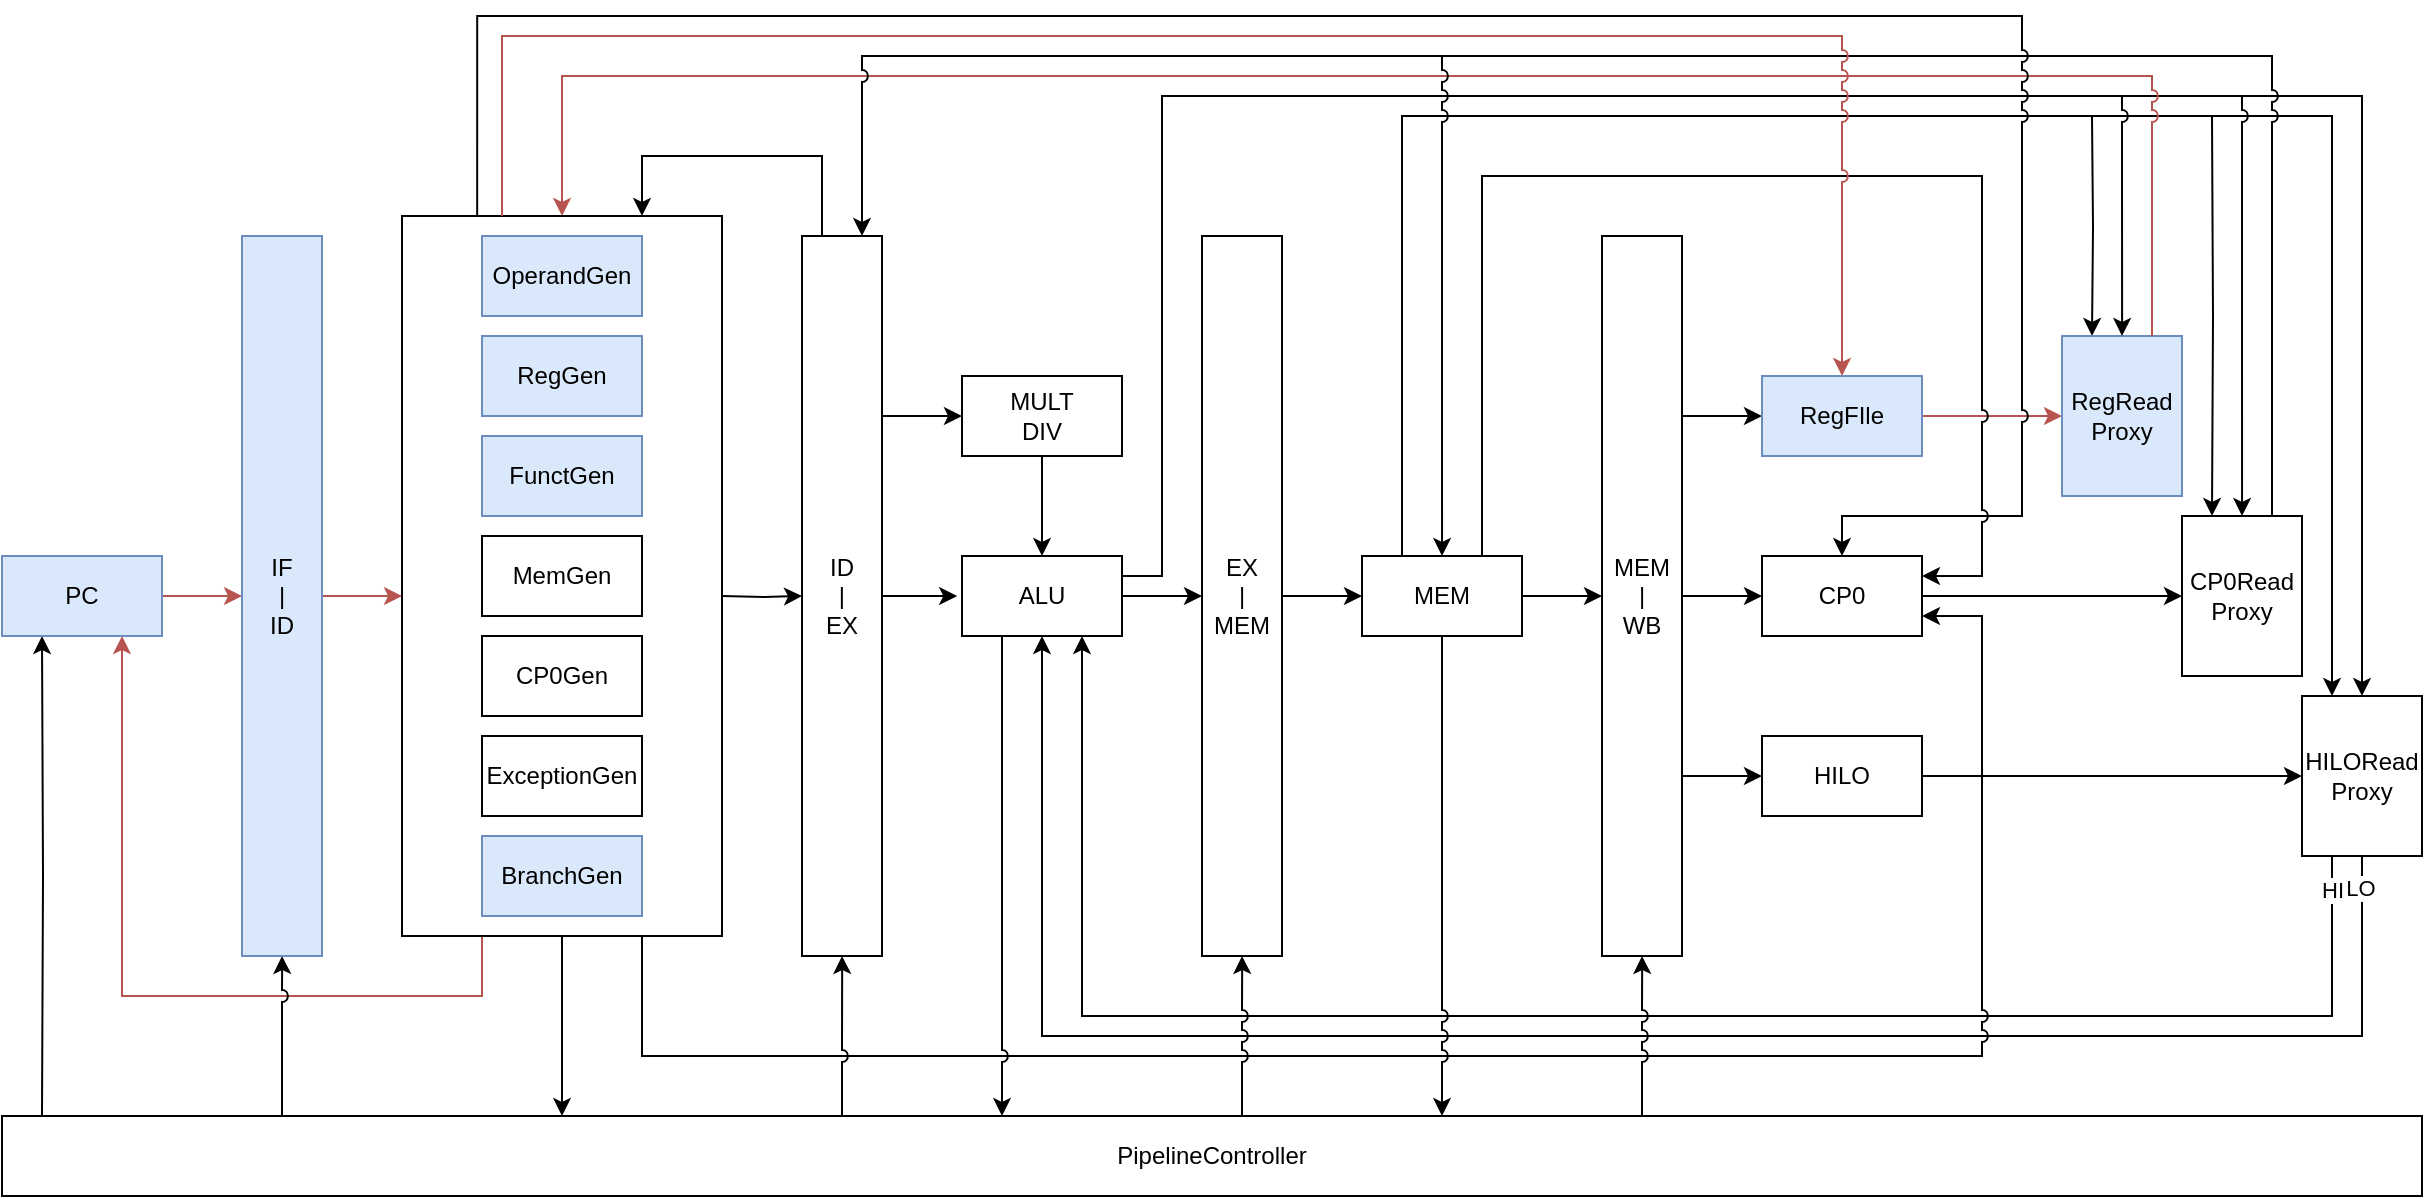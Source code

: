 <mxfile version="14.4.3" type="github">
  <diagram id="Vwi1EXBxK2TPIhp4Lb0i" name="Page-1">
    <mxGraphModel dx="884" dy="797" grid="1" gridSize="10" guides="1" tooltips="1" connect="1" arrows="1" fold="1" page="1" pageScale="1" pageWidth="1654" pageHeight="1169" math="0" shadow="0">
      <root>
        <mxCell id="0" />
        <mxCell id="1" parent="0" />
        <mxCell id="dGaUdl5ERuG80IKLjUwU-427" value="" style="endArrow=none;html=1;" edge="1" parent="1">
          <mxGeometry width="50" height="50" relative="1" as="geometry">
            <mxPoint x="1340" y="210" as="sourcePoint" />
            <mxPoint x="1400" y="210" as="targetPoint" />
          </mxGeometry>
        </mxCell>
        <mxCell id="dGaUdl5ERuG80IKLjUwU-428" value="" style="endArrow=none;html=1;" edge="1" parent="1">
          <mxGeometry width="50" height="50" relative="1" as="geometry">
            <mxPoint x="1325" y="220" as="sourcePoint" />
            <mxPoint x="1385" y="220" as="targetPoint" />
          </mxGeometry>
        </mxCell>
        <mxCell id="dGaUdl5ERuG80IKLjUwU-429" value="" style="endArrow=none;html=1;exitX=1;exitY=0.25;exitDx=0;exitDy=0;jumpStyle=arc;rounded=0;" edge="1" parent="1" source="dGaUdl5ERuG80IKLjUwU-465">
          <mxGeometry width="50" height="50" relative="1" as="geometry">
            <mxPoint x="840" y="320" as="sourcePoint" />
            <mxPoint x="1341.333" y="210" as="targetPoint" />
            <Array as="points">
              <mxPoint x="860" y="450" />
              <mxPoint x="860" y="210" />
            </Array>
          </mxGeometry>
        </mxCell>
        <mxCell id="dGaUdl5ERuG80IKLjUwU-430" value="" style="endArrow=none;html=1;exitX=0.25;exitY=0;exitDx=0;exitDy=0;rounded=0;" edge="1" parent="1" source="dGaUdl5ERuG80IKLjUwU-468">
          <mxGeometry width="50" height="50" relative="1" as="geometry">
            <mxPoint x="975" y="440" as="sourcePoint" />
            <mxPoint x="1325" y="220" as="targetPoint" />
            <Array as="points">
              <mxPoint x="980" y="220" />
            </Array>
          </mxGeometry>
        </mxCell>
        <mxCell id="dGaUdl5ERuG80IKLjUwU-431" style="edgeStyle=orthogonalEdgeStyle;rounded=0;orthogonalLoop=1;jettySize=auto;html=1;exitX=0.5;exitY=1;exitDx=0;exitDy=0;entryX=0.5;entryY=1;entryDx=0;entryDy=0;" edge="1" parent="1" source="dGaUdl5ERuG80IKLjUwU-479" target="dGaUdl5ERuG80IKLjUwU-465">
          <mxGeometry relative="1" as="geometry">
            <Array as="points">
              <mxPoint x="1460" y="680" />
              <mxPoint x="800" y="680" />
            </Array>
          </mxGeometry>
        </mxCell>
        <mxCell id="dGaUdl5ERuG80IKLjUwU-432" value="LO" style="edgeLabel;html=1;align=center;verticalAlign=middle;resizable=0;points=[];" vertex="1" connectable="0" parent="dGaUdl5ERuG80IKLjUwU-431">
          <mxGeometry x="-0.967" y="-1" relative="1" as="geometry">
            <mxPoint as="offset" />
          </mxGeometry>
        </mxCell>
        <mxCell id="dGaUdl5ERuG80IKLjUwU-433" style="edgeStyle=orthogonalEdgeStyle;rounded=0;orthogonalLoop=1;jettySize=auto;html=1;exitX=0.25;exitY=1;exitDx=0;exitDy=0;entryX=0.75;entryY=1;entryDx=0;entryDy=0;" edge="1" parent="1" source="dGaUdl5ERuG80IKLjUwU-479" target="dGaUdl5ERuG80IKLjUwU-465">
          <mxGeometry relative="1" as="geometry">
            <Array as="points">
              <mxPoint x="1445" y="670" />
              <mxPoint x="820" y="670" />
            </Array>
          </mxGeometry>
        </mxCell>
        <mxCell id="dGaUdl5ERuG80IKLjUwU-434" value="HI" style="edgeLabel;html=1;align=center;verticalAlign=middle;resizable=0;points=[];" vertex="1" connectable="0" parent="dGaUdl5ERuG80IKLjUwU-433">
          <mxGeometry x="-0.962" relative="1" as="geometry">
            <mxPoint as="offset" />
          </mxGeometry>
        </mxCell>
        <mxCell id="dGaUdl5ERuG80IKLjUwU-435" style="edgeStyle=orthogonalEdgeStyle;rounded=0;orthogonalLoop=1;jettySize=auto;html=1;entryX=0.75;entryY=1;entryDx=0;entryDy=0;fillColor=#f8cecc;strokeColor=#b85450;" edge="1" parent="1" source="dGaUdl5ERuG80IKLjUwU-485" target="dGaUdl5ERuG80IKLjUwU-442">
          <mxGeometry relative="1" as="geometry">
            <Array as="points">
              <mxPoint x="520" y="660" />
              <mxPoint x="340" y="660" />
            </Array>
            <mxPoint x="500" y="650" as="sourcePoint" />
          </mxGeometry>
        </mxCell>
        <mxCell id="dGaUdl5ERuG80IKLjUwU-436" style="edgeStyle=orthogonalEdgeStyle;rounded=0;orthogonalLoop=1;jettySize=auto;html=1;entryX=1;entryY=0.75;entryDx=0;entryDy=0;jumpStyle=arc;" edge="1" parent="1" source="dGaUdl5ERuG80IKLjUwU-485" target="dGaUdl5ERuG80IKLjUwU-472">
          <mxGeometry relative="1" as="geometry">
            <Array as="points">
              <mxPoint x="600" y="690" />
              <mxPoint x="1270" y="690" />
              <mxPoint x="1270" y="470" />
            </Array>
            <mxPoint x="620" y="670" as="sourcePoint" />
          </mxGeometry>
        </mxCell>
        <mxCell id="dGaUdl5ERuG80IKLjUwU-437" style="edgeStyle=orthogonalEdgeStyle;rounded=0;orthogonalLoop=1;jettySize=auto;html=1;jumpStyle=arc;" edge="1" parent="1" target="dGaUdl5ERuG80IKLjUwU-479">
          <mxGeometry relative="1" as="geometry">
            <Array as="points">
              <mxPoint x="1460" y="210" />
            </Array>
            <mxPoint x="1400" y="210" as="sourcePoint" />
          </mxGeometry>
        </mxCell>
        <mxCell id="dGaUdl5ERuG80IKLjUwU-438" style="edgeStyle=orthogonalEdgeStyle;rounded=0;orthogonalLoop=1;jettySize=auto;html=1;entryX=0.25;entryY=0;entryDx=0;entryDy=0;endFill=1;snapToPoint=0;" edge="1" parent="1" target="dGaUdl5ERuG80IKLjUwU-479">
          <mxGeometry relative="1" as="geometry">
            <Array as="points">
              <mxPoint x="1445" y="220" />
            </Array>
            <mxPoint x="1385" y="220" as="sourcePoint" />
          </mxGeometry>
        </mxCell>
        <mxCell id="dGaUdl5ERuG80IKLjUwU-439" value="PipelineController" style="rounded=0;whiteSpace=wrap;html=1;direction=south;" vertex="1" parent="1">
          <mxGeometry x="280" y="720" width="1210" height="40" as="geometry" />
        </mxCell>
        <mxCell id="dGaUdl5ERuG80IKLjUwU-440" style="edgeStyle=orthogonalEdgeStyle;rounded=0;orthogonalLoop=1;jettySize=auto;html=1;exitX=1;exitY=0.5;exitDx=0;exitDy=0;fillColor=#f8cecc;strokeColor=#b85450;" edge="1" parent="1" source="dGaUdl5ERuG80IKLjUwU-442" target="dGaUdl5ERuG80IKLjUwU-445">
          <mxGeometry relative="1" as="geometry" />
        </mxCell>
        <mxCell id="dGaUdl5ERuG80IKLjUwU-441" style="edgeStyle=orthogonalEdgeStyle;rounded=0;orthogonalLoop=1;jettySize=auto;html=1;entryX=0.25;entryY=1;entryDx=0;entryDy=0;" edge="1" parent="1" target="dGaUdl5ERuG80IKLjUwU-442">
          <mxGeometry relative="1" as="geometry">
            <mxPoint x="300" y="720" as="sourcePoint" />
          </mxGeometry>
        </mxCell>
        <mxCell id="dGaUdl5ERuG80IKLjUwU-442" value="PC" style="rounded=0;whiteSpace=wrap;html=1;fillColor=#dae8fc;strokeColor=#6c8ebf;" vertex="1" parent="1">
          <mxGeometry x="280" y="440" width="80" height="40" as="geometry" />
        </mxCell>
        <mxCell id="dGaUdl5ERuG80IKLjUwU-443" style="edgeStyle=orthogonalEdgeStyle;rounded=0;orthogonalLoop=1;jettySize=auto;html=1;exitX=1;exitY=0.5;exitDx=0;exitDy=0;entryX=0;entryY=0.5;entryDx=0;entryDy=0;fillColor=#f8cecc;strokeColor=#b85450;" edge="1" parent="1" source="dGaUdl5ERuG80IKLjUwU-445">
          <mxGeometry relative="1" as="geometry">
            <mxPoint x="480" y="460" as="targetPoint" />
          </mxGeometry>
        </mxCell>
        <mxCell id="dGaUdl5ERuG80IKLjUwU-444" style="edgeStyle=orthogonalEdgeStyle;rounded=0;orthogonalLoop=1;jettySize=auto;html=1;entryX=0.5;entryY=1;entryDx=0;entryDy=0;jumpStyle=arc;" edge="1" parent="1" target="dGaUdl5ERuG80IKLjUwU-445">
          <mxGeometry relative="1" as="geometry">
            <mxPoint x="420" y="720" as="sourcePoint" />
          </mxGeometry>
        </mxCell>
        <mxCell id="dGaUdl5ERuG80IKLjUwU-445" value="IF&lt;br&gt;|&lt;br&gt;ID" style="rounded=0;whiteSpace=wrap;html=1;fillColor=#dae8fc;strokeColor=#6c8ebf;" vertex="1" parent="1">
          <mxGeometry x="400" y="280" width="40" height="360" as="geometry" />
        </mxCell>
        <mxCell id="dGaUdl5ERuG80IKLjUwU-446" style="edgeStyle=orthogonalEdgeStyle;rounded=0;orthogonalLoop=1;jettySize=auto;html=1;exitX=1;exitY=0.25;exitDx=0;exitDy=0;entryX=0;entryY=0.5;entryDx=0;entryDy=0;" edge="1" parent="1" source="dGaUdl5ERuG80IKLjUwU-450" target="dGaUdl5ERuG80IKLjUwU-462">
          <mxGeometry relative="1" as="geometry" />
        </mxCell>
        <mxCell id="dGaUdl5ERuG80IKLjUwU-447" style="edgeStyle=orthogonalEdgeStyle;rounded=0;orthogonalLoop=1;jettySize=auto;html=1;exitX=1;exitY=0.5;exitDx=0;exitDy=0;entryX=-0.03;entryY=0.482;entryDx=0;entryDy=0;entryPerimeter=0;" edge="1" parent="1" source="dGaUdl5ERuG80IKLjUwU-450" target="dGaUdl5ERuG80IKLjUwU-465">
          <mxGeometry relative="1" as="geometry" />
        </mxCell>
        <mxCell id="dGaUdl5ERuG80IKLjUwU-448" style="edgeStyle=orthogonalEdgeStyle;rounded=0;orthogonalLoop=1;jettySize=auto;html=1;entryX=0.5;entryY=1;entryDx=0;entryDy=0;jumpStyle=arc;" edge="1" parent="1" target="dGaUdl5ERuG80IKLjUwU-450">
          <mxGeometry relative="1" as="geometry">
            <mxPoint x="700" y="720" as="sourcePoint" />
          </mxGeometry>
        </mxCell>
        <mxCell id="dGaUdl5ERuG80IKLjUwU-449" style="edgeStyle=orthogonalEdgeStyle;rounded=0;orthogonalLoop=1;jettySize=auto;html=1;exitX=0.25;exitY=0;exitDx=0;exitDy=0;entryX=0.75;entryY=0;entryDx=0;entryDy=0;" edge="1" parent="1" source="dGaUdl5ERuG80IKLjUwU-450" target="dGaUdl5ERuG80IKLjUwU-485">
          <mxGeometry relative="1" as="geometry">
            <Array as="points">
              <mxPoint x="690" y="240" />
              <mxPoint x="600" y="240" />
            </Array>
            <mxPoint x="620" y="240" as="targetPoint" />
          </mxGeometry>
        </mxCell>
        <mxCell id="dGaUdl5ERuG80IKLjUwU-450" value="ID&lt;br&gt;|&lt;br&gt;EX" style="rounded=0;whiteSpace=wrap;html=1;" vertex="1" parent="1">
          <mxGeometry x="680" y="280" width="40" height="360" as="geometry" />
        </mxCell>
        <mxCell id="dGaUdl5ERuG80IKLjUwU-451" style="edgeStyle=orthogonalEdgeStyle;rounded=0;orthogonalLoop=1;jettySize=auto;html=1;exitX=1;exitY=0.5;exitDx=0;exitDy=0;entryX=0;entryY=0.5;entryDx=0;entryDy=0;" edge="1" parent="1" source="dGaUdl5ERuG80IKLjUwU-453" target="dGaUdl5ERuG80IKLjUwU-468">
          <mxGeometry relative="1" as="geometry" />
        </mxCell>
        <mxCell id="dGaUdl5ERuG80IKLjUwU-452" style="edgeStyle=orthogonalEdgeStyle;rounded=0;orthogonalLoop=1;jettySize=auto;html=1;entryX=0.5;entryY=1;entryDx=0;entryDy=0;jumpStyle=arc;" edge="1" parent="1" target="dGaUdl5ERuG80IKLjUwU-453">
          <mxGeometry relative="1" as="geometry">
            <mxPoint x="900" y="720" as="sourcePoint" />
          </mxGeometry>
        </mxCell>
        <mxCell id="dGaUdl5ERuG80IKLjUwU-453" value="EX&lt;br&gt;|&lt;br&gt;MEM" style="rounded=0;whiteSpace=wrap;html=1;" vertex="1" parent="1">
          <mxGeometry x="880" y="280" width="40" height="360" as="geometry" />
        </mxCell>
        <mxCell id="dGaUdl5ERuG80IKLjUwU-454" style="edgeStyle=orthogonalEdgeStyle;rounded=0;orthogonalLoop=1;jettySize=auto;html=1;exitX=1;exitY=0.5;exitDx=0;exitDy=0;entryX=0;entryY=0.5;entryDx=0;entryDy=0;" edge="1" parent="1" source="dGaUdl5ERuG80IKLjUwU-458" target="dGaUdl5ERuG80IKLjUwU-472">
          <mxGeometry relative="1" as="geometry" />
        </mxCell>
        <mxCell id="dGaUdl5ERuG80IKLjUwU-455" style="edgeStyle=orthogonalEdgeStyle;rounded=0;orthogonalLoop=1;jettySize=auto;html=1;exitX=1;exitY=0.25;exitDx=0;exitDy=0;entryX=0;entryY=0.5;entryDx=0;entryDy=0;" edge="1" parent="1" source="dGaUdl5ERuG80IKLjUwU-458" target="dGaUdl5ERuG80IKLjUwU-470">
          <mxGeometry relative="1" as="geometry" />
        </mxCell>
        <mxCell id="dGaUdl5ERuG80IKLjUwU-456" style="edgeStyle=orthogonalEdgeStyle;rounded=0;orthogonalLoop=1;jettySize=auto;html=1;exitX=1;exitY=0.75;exitDx=0;exitDy=0;entryX=0;entryY=0.5;entryDx=0;entryDy=0;" edge="1" parent="1" source="dGaUdl5ERuG80IKLjUwU-458" target="dGaUdl5ERuG80IKLjUwU-474">
          <mxGeometry relative="1" as="geometry" />
        </mxCell>
        <mxCell id="dGaUdl5ERuG80IKLjUwU-457" style="edgeStyle=orthogonalEdgeStyle;rounded=0;orthogonalLoop=1;jettySize=auto;html=1;entryX=0.5;entryY=1;entryDx=0;entryDy=0;jumpStyle=arc;" edge="1" parent="1" target="dGaUdl5ERuG80IKLjUwU-458">
          <mxGeometry relative="1" as="geometry">
            <mxPoint x="1100" y="720" as="sourcePoint" />
          </mxGeometry>
        </mxCell>
        <mxCell id="dGaUdl5ERuG80IKLjUwU-458" value="MEM&lt;br&gt;|&lt;br&gt;WB" style="rounded=0;whiteSpace=wrap;html=1;" vertex="1" parent="1">
          <mxGeometry x="1080" y="280" width="40" height="360" as="geometry" />
        </mxCell>
        <mxCell id="dGaUdl5ERuG80IKLjUwU-459" style="edgeStyle=orthogonalEdgeStyle;rounded=0;orthogonalLoop=1;jettySize=auto;html=1;exitX=1;exitY=0.5;exitDx=0;exitDy=0;entryX=0;entryY=0.5;entryDx=0;entryDy=0;" edge="1" parent="1" target="dGaUdl5ERuG80IKLjUwU-450">
          <mxGeometry relative="1" as="geometry">
            <mxPoint x="640" y="460" as="sourcePoint" />
          </mxGeometry>
        </mxCell>
        <mxCell id="dGaUdl5ERuG80IKLjUwU-460" style="edgeStyle=orthogonalEdgeStyle;rounded=0;orthogonalLoop=1;jettySize=auto;html=1;exitX=0.5;exitY=1;exitDx=0;exitDy=0;" edge="1" parent="1" source="dGaUdl5ERuG80IKLjUwU-485">
          <mxGeometry relative="1" as="geometry">
            <mxPoint x="600" y="660" as="sourcePoint" />
            <mxPoint x="560" y="720" as="targetPoint" />
            <Array as="points">
              <mxPoint x="560" y="720" />
            </Array>
          </mxGeometry>
        </mxCell>
        <mxCell id="dGaUdl5ERuG80IKLjUwU-461" style="edgeStyle=orthogonalEdgeStyle;rounded=0;orthogonalLoop=1;jettySize=auto;html=1;exitX=0.5;exitY=1;exitDx=0;exitDy=0;entryX=0.5;entryY=0;entryDx=0;entryDy=0;" edge="1" parent="1" source="dGaUdl5ERuG80IKLjUwU-462" target="dGaUdl5ERuG80IKLjUwU-465">
          <mxGeometry relative="1" as="geometry" />
        </mxCell>
        <mxCell id="dGaUdl5ERuG80IKLjUwU-462" value="MULT&lt;br&gt;DIV" style="rounded=0;whiteSpace=wrap;html=1;" vertex="1" parent="1">
          <mxGeometry x="760" y="350" width="80" height="40" as="geometry" />
        </mxCell>
        <mxCell id="dGaUdl5ERuG80IKLjUwU-463" style="edgeStyle=orthogonalEdgeStyle;rounded=0;orthogonalLoop=1;jettySize=auto;html=1;exitX=1;exitY=0.5;exitDx=0;exitDy=0;entryX=0;entryY=0.5;entryDx=0;entryDy=0;" edge="1" parent="1" source="dGaUdl5ERuG80IKLjUwU-465" target="dGaUdl5ERuG80IKLjUwU-453">
          <mxGeometry relative="1" as="geometry" />
        </mxCell>
        <mxCell id="dGaUdl5ERuG80IKLjUwU-464" style="edgeStyle=orthogonalEdgeStyle;rounded=0;orthogonalLoop=1;jettySize=auto;html=1;exitX=0.25;exitY=1;exitDx=0;exitDy=0;jumpStyle=arc;" edge="1" parent="1" source="dGaUdl5ERuG80IKLjUwU-465">
          <mxGeometry relative="1" as="geometry">
            <mxPoint x="780" y="720" as="targetPoint" />
          </mxGeometry>
        </mxCell>
        <mxCell id="dGaUdl5ERuG80IKLjUwU-465" value="ALU" style="rounded=0;whiteSpace=wrap;html=1;" vertex="1" parent="1">
          <mxGeometry x="760" y="440" width="80" height="40" as="geometry" />
        </mxCell>
        <mxCell id="dGaUdl5ERuG80IKLjUwU-466" style="edgeStyle=orthogonalEdgeStyle;rounded=0;orthogonalLoop=1;jettySize=auto;html=1;exitX=1;exitY=0.5;exitDx=0;exitDy=0;entryX=0;entryY=0.5;entryDx=0;entryDy=0;" edge="1" parent="1" source="dGaUdl5ERuG80IKLjUwU-468" target="dGaUdl5ERuG80IKLjUwU-458">
          <mxGeometry relative="1" as="geometry" />
        </mxCell>
        <mxCell id="dGaUdl5ERuG80IKLjUwU-467" style="edgeStyle=orthogonalEdgeStyle;rounded=0;orthogonalLoop=1;jettySize=auto;html=1;exitX=0.5;exitY=1;exitDx=0;exitDy=0;jumpStyle=arc;" edge="1" parent="1" source="dGaUdl5ERuG80IKLjUwU-468">
          <mxGeometry relative="1" as="geometry">
            <mxPoint x="1000" y="720" as="targetPoint" />
          </mxGeometry>
        </mxCell>
        <mxCell id="dGaUdl5ERuG80IKLjUwU-468" value="MEM" style="rounded=0;whiteSpace=wrap;html=1;" vertex="1" parent="1">
          <mxGeometry x="960" y="440" width="80" height="40" as="geometry" />
        </mxCell>
        <mxCell id="dGaUdl5ERuG80IKLjUwU-469" style="edgeStyle=orthogonalEdgeStyle;rounded=0;orthogonalLoop=1;jettySize=auto;html=1;exitX=1;exitY=0.5;exitDx=0;exitDy=0;entryX=0;entryY=0.5;entryDx=0;entryDy=0;fillColor=#f8cecc;strokeColor=#b85450;" edge="1" parent="1" source="dGaUdl5ERuG80IKLjUwU-470" target="dGaUdl5ERuG80IKLjUwU-476">
          <mxGeometry relative="1" as="geometry" />
        </mxCell>
        <mxCell id="dGaUdl5ERuG80IKLjUwU-470" value="RegFIle" style="rounded=0;whiteSpace=wrap;html=1;fillColor=#dae8fc;strokeColor=#6c8ebf;" vertex="1" parent="1">
          <mxGeometry x="1160" y="350" width="80" height="40" as="geometry" />
        </mxCell>
        <mxCell id="dGaUdl5ERuG80IKLjUwU-471" style="edgeStyle=orthogonalEdgeStyle;rounded=0;orthogonalLoop=1;jettySize=auto;html=1;exitX=1;exitY=0.5;exitDx=0;exitDy=0;entryX=0;entryY=0.5;entryDx=0;entryDy=0;" edge="1" parent="1" source="dGaUdl5ERuG80IKLjUwU-472" target="dGaUdl5ERuG80IKLjUwU-478">
          <mxGeometry relative="1" as="geometry" />
        </mxCell>
        <mxCell id="dGaUdl5ERuG80IKLjUwU-472" value="CP0" style="rounded=0;whiteSpace=wrap;html=1;" vertex="1" parent="1">
          <mxGeometry x="1160" y="440" width="80" height="40" as="geometry" />
        </mxCell>
        <mxCell id="dGaUdl5ERuG80IKLjUwU-473" style="edgeStyle=orthogonalEdgeStyle;rounded=0;orthogonalLoop=1;jettySize=auto;html=1;exitX=1;exitY=0.5;exitDx=0;exitDy=0;entryX=0;entryY=0.5;entryDx=0;entryDy=0;" edge="1" parent="1" source="dGaUdl5ERuG80IKLjUwU-474" target="dGaUdl5ERuG80IKLjUwU-479">
          <mxGeometry relative="1" as="geometry" />
        </mxCell>
        <mxCell id="dGaUdl5ERuG80IKLjUwU-474" value="HILO" style="rounded=0;whiteSpace=wrap;html=1;" vertex="1" parent="1">
          <mxGeometry x="1160" y="530" width="80" height="40" as="geometry" />
        </mxCell>
        <mxCell id="dGaUdl5ERuG80IKLjUwU-475" style="edgeStyle=orthogonalEdgeStyle;rounded=0;orthogonalLoop=1;jettySize=auto;html=1;exitX=0.25;exitY=0;exitDx=0;exitDy=0;entryX=0.25;entryY=0;entryDx=0;entryDy=0;" edge="1" parent="1" target="dGaUdl5ERuG80IKLjUwU-476">
          <mxGeometry relative="1" as="geometry">
            <mxPoint x="1325" y="220" as="sourcePoint" />
          </mxGeometry>
        </mxCell>
        <mxCell id="dGaUdl5ERuG80IKLjUwU-476" value="RegRead&lt;br&gt;Proxy" style="rounded=0;whiteSpace=wrap;html=1;fillColor=#dae8fc;strokeColor=#6c8ebf;" vertex="1" parent="1">
          <mxGeometry x="1310" y="330" width="60" height="80" as="geometry" />
        </mxCell>
        <mxCell id="dGaUdl5ERuG80IKLjUwU-477" style="edgeStyle=orthogonalEdgeStyle;rounded=0;orthogonalLoop=1;jettySize=auto;html=1;exitX=0.25;exitY=0;exitDx=0;exitDy=0;entryX=0.25;entryY=0;entryDx=0;entryDy=0;" edge="1" parent="1" target="dGaUdl5ERuG80IKLjUwU-478">
          <mxGeometry relative="1" as="geometry">
            <mxPoint x="1385" y="220" as="sourcePoint" />
          </mxGeometry>
        </mxCell>
        <mxCell id="dGaUdl5ERuG80IKLjUwU-478" value="CP0Read&lt;br&gt;Proxy" style="rounded=0;whiteSpace=wrap;html=1;" vertex="1" parent="1">
          <mxGeometry x="1370" y="420" width="60" height="80" as="geometry" />
        </mxCell>
        <mxCell id="dGaUdl5ERuG80IKLjUwU-479" value="HILORead&lt;br&gt;Proxy" style="rounded=0;whiteSpace=wrap;html=1;" vertex="1" parent="1">
          <mxGeometry x="1430" y="510" width="60" height="80" as="geometry" />
        </mxCell>
        <mxCell id="dGaUdl5ERuG80IKLjUwU-480" style="edgeStyle=orthogonalEdgeStyle;rounded=0;orthogonalLoop=1;jettySize=auto;html=1;exitX=0.5;exitY=0;exitDx=0;exitDy=0;entryX=0.5;entryY=0;entryDx=0;entryDy=0;jumpStyle=arc;" edge="1" parent="1" target="dGaUdl5ERuG80IKLjUwU-476">
          <mxGeometry relative="1" as="geometry">
            <mxPoint x="1340" y="210" as="sourcePoint" />
          </mxGeometry>
        </mxCell>
        <mxCell id="dGaUdl5ERuG80IKLjUwU-481" style="edgeStyle=orthogonalEdgeStyle;rounded=0;orthogonalLoop=1;jettySize=auto;html=1;exitX=0.5;exitY=0;exitDx=0;exitDy=0;entryX=0.5;entryY=0;entryDx=0;entryDy=0;jumpStyle=arc;" edge="1" parent="1" target="dGaUdl5ERuG80IKLjUwU-478">
          <mxGeometry relative="1" as="geometry">
            <mxPoint x="1400" y="210" as="sourcePoint" />
          </mxGeometry>
        </mxCell>
        <mxCell id="dGaUdl5ERuG80IKLjUwU-482" style="edgeStyle=orthogonalEdgeStyle;rounded=0;orthogonalLoop=1;jettySize=auto;html=1;exitX=0.75;exitY=0;exitDx=0;exitDy=0;jumpStyle=arc;entryX=0.5;entryY=0;entryDx=0;entryDy=0;fillColor=#f8cecc;strokeColor=#b85450;" edge="1" parent="1" source="dGaUdl5ERuG80IKLjUwU-476" target="dGaUdl5ERuG80IKLjUwU-485">
          <mxGeometry relative="1" as="geometry">
            <Array as="points">
              <mxPoint x="1355" y="200" />
              <mxPoint x="560" y="200" />
            </Array>
            <mxPoint x="600" y="200" as="targetPoint" />
          </mxGeometry>
        </mxCell>
        <mxCell id="dGaUdl5ERuG80IKLjUwU-483" style="edgeStyle=orthogonalEdgeStyle;rounded=0;orthogonalLoop=1;jettySize=auto;html=1;entryX=0.75;entryY=0;entryDx=0;entryDy=0;jumpStyle=arc;" edge="1" parent="1" target="dGaUdl5ERuG80IKLjUwU-450">
          <mxGeometry relative="1" as="geometry">
            <Array as="points">
              <mxPoint x="710" y="190" />
            </Array>
            <mxPoint x="1000" y="190" as="sourcePoint" />
          </mxGeometry>
        </mxCell>
        <mxCell id="dGaUdl5ERuG80IKLjUwU-484" style="edgeStyle=orthogonalEdgeStyle;rounded=0;orthogonalLoop=1;jettySize=auto;html=1;entryX=0.5;entryY=0;entryDx=0;entryDy=0;jumpStyle=arc;" edge="1" parent="1" target="dGaUdl5ERuG80IKLjUwU-468">
          <mxGeometry relative="1" as="geometry">
            <mxPoint x="1000" y="190" as="sourcePoint" />
          </mxGeometry>
        </mxCell>
        <mxCell id="dGaUdl5ERuG80IKLjUwU-485" value="&lt;blockquote style=&quot;margin: 0 0 0 40px ; border: none ; padding: 0px&quot;&gt;&lt;/blockquote&gt;" style="rounded=0;whiteSpace=wrap;html=1;align=left;" vertex="1" parent="1">
          <mxGeometry x="480" y="270" width="160" height="360" as="geometry" />
        </mxCell>
        <mxCell id="dGaUdl5ERuG80IKLjUwU-486" value="OperandGen" style="rounded=0;whiteSpace=wrap;html=1;fillColor=#dae8fc;strokeColor=#6c8ebf;" vertex="1" parent="1">
          <mxGeometry x="520" y="280" width="80" height="40" as="geometry" />
        </mxCell>
        <mxCell id="dGaUdl5ERuG80IKLjUwU-487" value="CP0Gen" style="rounded=0;whiteSpace=wrap;html=1;" vertex="1" parent="1">
          <mxGeometry x="520" y="480" width="80" height="40" as="geometry" />
        </mxCell>
        <mxCell id="dGaUdl5ERuG80IKLjUwU-488" value="ExceptionGen" style="rounded=0;whiteSpace=wrap;html=1;" vertex="1" parent="1">
          <mxGeometry x="520" y="530" width="80" height="40" as="geometry" />
        </mxCell>
        <mxCell id="dGaUdl5ERuG80IKLjUwU-489" value="FunctGen" style="rounded=0;whiteSpace=wrap;html=1;fillColor=#dae8fc;strokeColor=#6c8ebf;" vertex="1" parent="1">
          <mxGeometry x="520" y="380" width="80" height="40" as="geometry" />
        </mxCell>
        <mxCell id="dGaUdl5ERuG80IKLjUwU-490" value="MemGen" style="rounded=0;whiteSpace=wrap;html=1;" vertex="1" parent="1">
          <mxGeometry x="520" y="430" width="80" height="40" as="geometry" />
        </mxCell>
        <mxCell id="dGaUdl5ERuG80IKLjUwU-491" value="BranchGen" style="rounded=0;whiteSpace=wrap;html=1;fillColor=#dae8fc;strokeColor=#6c8ebf;" vertex="1" parent="1">
          <mxGeometry x="520" y="580" width="80" height="40" as="geometry" />
        </mxCell>
        <mxCell id="dGaUdl5ERuG80IKLjUwU-492" value="RegGen" style="rounded=0;whiteSpace=wrap;html=1;fillColor=#dae8fc;strokeColor=#6c8ebf;" vertex="1" parent="1">
          <mxGeometry x="520" y="330" width="80" height="40" as="geometry" />
        </mxCell>
        <mxCell id="dGaUdl5ERuG80IKLjUwU-493" style="edgeStyle=orthogonalEdgeStyle;rounded=0;orthogonalLoop=1;jettySize=auto;html=1;exitX=0.5;exitY=1;exitDx=0;exitDy=0;" edge="1" parent="1" source="dGaUdl5ERuG80IKLjUwU-485" target="dGaUdl5ERuG80IKLjUwU-485">
          <mxGeometry x="480" y="270" as="geometry" />
        </mxCell>
        <mxCell id="dGaUdl5ERuG80IKLjUwU-494" value="" style="endArrow=none;html=1;entryX=0.75;entryY=0;entryDx=0;entryDy=0;rounded=0;jumpStyle=arc;" edge="1" parent="1" target="dGaUdl5ERuG80IKLjUwU-478">
          <mxGeometry width="50" height="50" relative="1" as="geometry">
            <mxPoint x="1000" y="190" as="sourcePoint" />
            <mxPoint x="1220" y="410" as="targetPoint" />
            <Array as="points">
              <mxPoint x="1415" y="190" />
            </Array>
          </mxGeometry>
        </mxCell>
        <mxCell id="dGaUdl5ERuG80IKLjUwU-495" style="edgeStyle=orthogonalEdgeStyle;rounded=0;jumpStyle=arc;orthogonalLoop=1;jettySize=auto;html=1;exitX=0.5;exitY=0;exitDx=0;exitDy=0;endFill=1;entryX=0.5;entryY=0;entryDx=0;entryDy=0;" edge="1" parent="1" target="dGaUdl5ERuG80IKLjUwU-472">
          <mxGeometry relative="1" as="geometry">
            <mxPoint x="517.585" y="270" as="sourcePoint" />
            <Array as="points">
              <mxPoint x="518" y="170" />
              <mxPoint x="1290" y="170" />
              <mxPoint x="1290" y="420" />
              <mxPoint x="1200" y="420" />
            </Array>
          </mxGeometry>
        </mxCell>
        <mxCell id="dGaUdl5ERuG80IKLjUwU-496" style="edgeStyle=orthogonalEdgeStyle;rounded=0;orthogonalLoop=1;jettySize=auto;html=1;exitX=0.75;exitY=0;exitDx=0;exitDy=0;entryX=1;entryY=0.25;entryDx=0;entryDy=0;jumpStyle=arc;" edge="1" parent="1" source="dGaUdl5ERuG80IKLjUwU-468" target="dGaUdl5ERuG80IKLjUwU-472">
          <mxGeometry relative="1" as="geometry">
            <Array as="points">
              <mxPoint x="1020" y="250" />
              <mxPoint x="1270" y="250" />
              <mxPoint x="1270" y="450" />
            </Array>
          </mxGeometry>
        </mxCell>
        <mxCell id="dGaUdl5ERuG80IKLjUwU-497" style="edgeStyle=orthogonalEdgeStyle;rounded=0;jumpStyle=arc;orthogonalLoop=1;jettySize=auto;html=1;entryX=0.5;entryY=0;entryDx=0;entryDy=0;endFill=1;fillColor=#f8cecc;strokeColor=#b85450;" edge="1" parent="1" target="dGaUdl5ERuG80IKLjUwU-470">
          <mxGeometry relative="1" as="geometry">
            <mxPoint x="530" y="270" as="sourcePoint" />
            <Array as="points">
              <mxPoint x="530" y="270" />
              <mxPoint x="530" y="180" />
              <mxPoint x="1200" y="180" />
            </Array>
          </mxGeometry>
        </mxCell>
      </root>
    </mxGraphModel>
  </diagram>
</mxfile>
